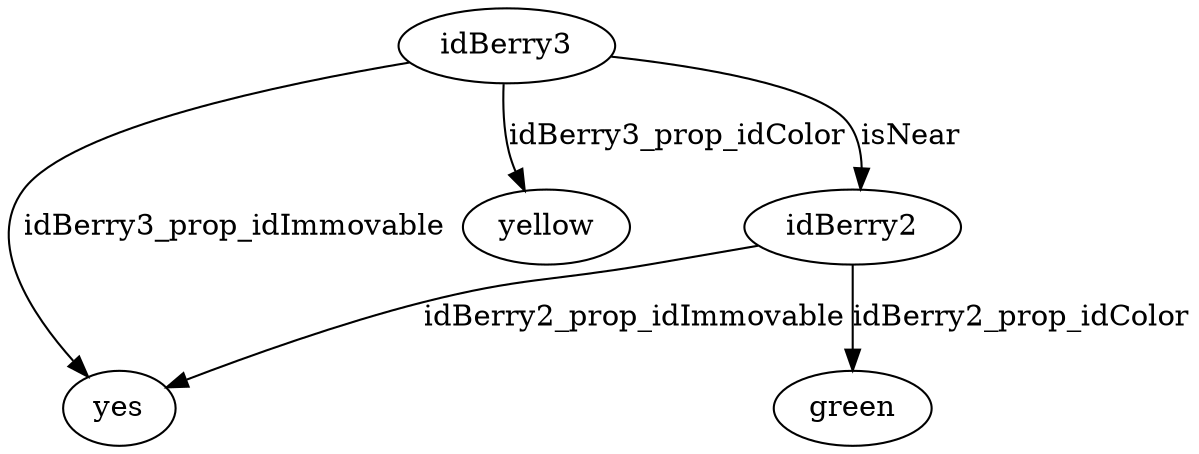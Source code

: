 strict digraph  {
idBerry3 [node_type=entity_node, root=root];
yes;
yellow;
idBerry2;
green;
idBerry3 -> yes  [edge_type=property, label=idBerry3_prop_idImmovable];
idBerry3 -> yellow  [edge_type=property, label=idBerry3_prop_idColor];
idBerry3 -> idBerry2  [edge_type=relationship, label=isNear];
idBerry2 -> yes  [edge_type=property, label=idBerry2_prop_idImmovable];
idBerry2 -> green  [edge_type=property, label=idBerry2_prop_idColor];
}
